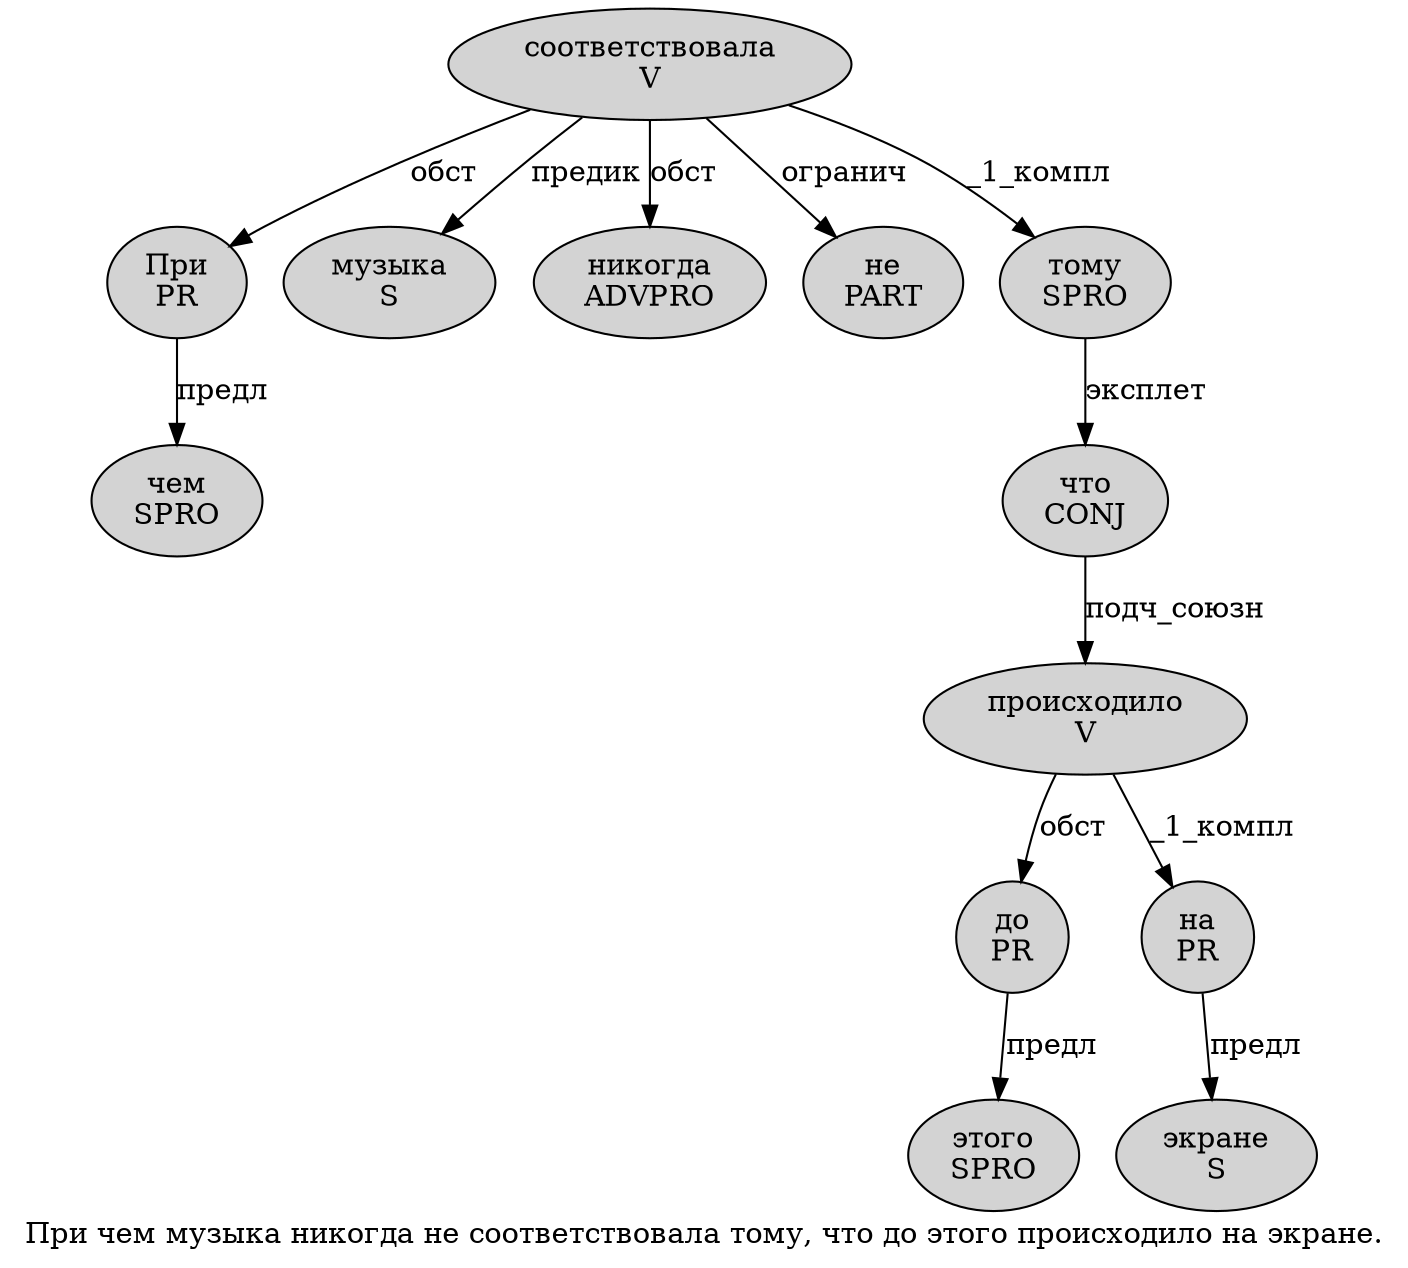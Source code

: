 digraph SENTENCE_2320 {
	graph [label="При чем музыка никогда не соответствовала тому, что до этого происходило на экране."]
	node [style=filled]
		0 [label="При
PR" color="" fillcolor=lightgray penwidth=1 shape=ellipse]
		1 [label="чем
SPRO" color="" fillcolor=lightgray penwidth=1 shape=ellipse]
		2 [label="музыка
S" color="" fillcolor=lightgray penwidth=1 shape=ellipse]
		3 [label="никогда
ADVPRO" color="" fillcolor=lightgray penwidth=1 shape=ellipse]
		4 [label="не
PART" color="" fillcolor=lightgray penwidth=1 shape=ellipse]
		5 [label="соответствовала
V" color="" fillcolor=lightgray penwidth=1 shape=ellipse]
		6 [label="тому
SPRO" color="" fillcolor=lightgray penwidth=1 shape=ellipse]
		8 [label="что
CONJ" color="" fillcolor=lightgray penwidth=1 shape=ellipse]
		9 [label="до
PR" color="" fillcolor=lightgray penwidth=1 shape=ellipse]
		10 [label="этого
SPRO" color="" fillcolor=lightgray penwidth=1 shape=ellipse]
		11 [label="происходило
V" color="" fillcolor=lightgray penwidth=1 shape=ellipse]
		12 [label="на
PR" color="" fillcolor=lightgray penwidth=1 shape=ellipse]
		13 [label="экране
S" color="" fillcolor=lightgray penwidth=1 shape=ellipse]
			8 -> 11 [label="подч_союзн"]
			9 -> 10 [label="предл"]
			12 -> 13 [label="предл"]
			5 -> 0 [label="обст"]
			5 -> 2 [label="предик"]
			5 -> 3 [label="обст"]
			5 -> 4 [label="огранич"]
			5 -> 6 [label="_1_компл"]
			0 -> 1 [label="предл"]
			11 -> 9 [label="обст"]
			11 -> 12 [label="_1_компл"]
			6 -> 8 [label="эксплет"]
}